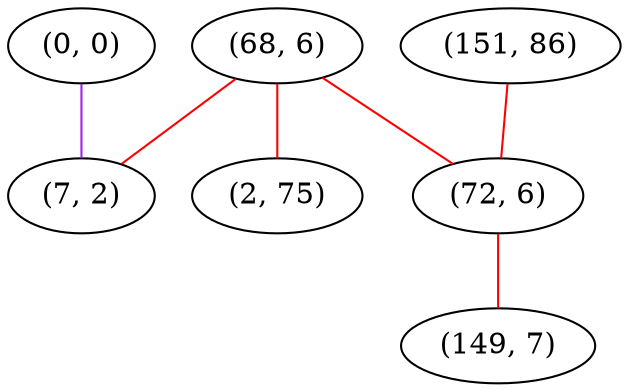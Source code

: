graph "" {
"(0, 0)";
"(68, 6)";
"(151, 86)";
"(2, 75)";
"(72, 6)";
"(149, 7)";
"(7, 2)";
"(0, 0)" -- "(7, 2)"  [color=purple, key=0, weight=4];
"(68, 6)" -- "(72, 6)"  [color=red, key=0, weight=1];
"(68, 6)" -- "(2, 75)"  [color=red, key=0, weight=1];
"(68, 6)" -- "(7, 2)"  [color=red, key=0, weight=1];
"(151, 86)" -- "(72, 6)"  [color=red, key=0, weight=1];
"(72, 6)" -- "(149, 7)"  [color=red, key=0, weight=1];
}

